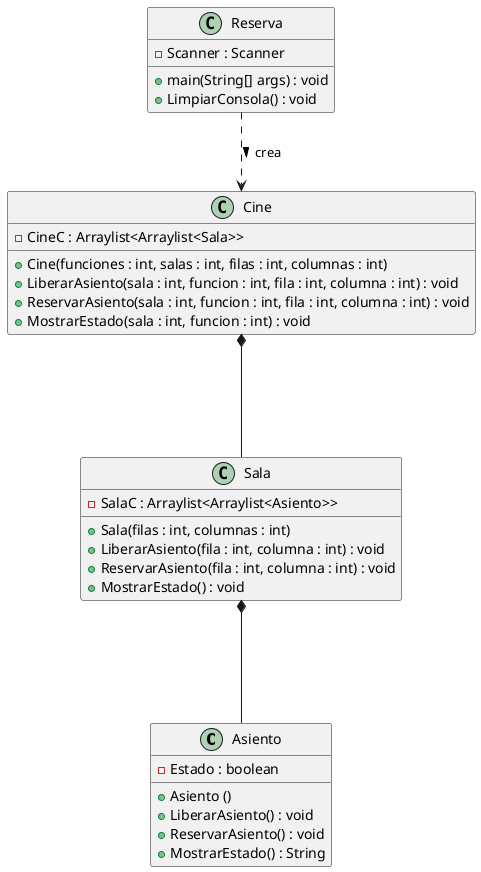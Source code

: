 @startuml Sistema de reservas para cine

class Asiento {

    - Estado : boolean
    + Asiento ()
    + LiberarAsiento() : void
    + ReservarAsiento() : void
    + MostrarEstado() : String
}

class Sala{
    - SalaC : Arraylist<Arraylist<Asiento>>
    + Sala(filas : int, columnas : int)
    + LiberarAsiento(fila : int, columna : int) : void
    + ReservarAsiento(fila : int, columna : int) : void
    + MostrarEstado() : void
}

class Cine{
    - CineC : Arraylist<Arraylist<Sala>>
    + Cine(funciones : int, salas : int, filas : int, columnas : int)
    + LiberarAsiento(sala : int, funcion : int, fila : int, columna : int) : void
    + ReservarAsiento(sala : int, funcion : int, fila : int, columna : int) : void
    + MostrarEstado(sala : int, funcion : int) : void
}

class Reserva {
    - Scanner : Scanner
    + main(String[] args) : void
    + LimpiarConsola() : void
}

Cine *--- Sala
Sala *--- Asiento
Reserva ..> Cine : crea >

@enduml
